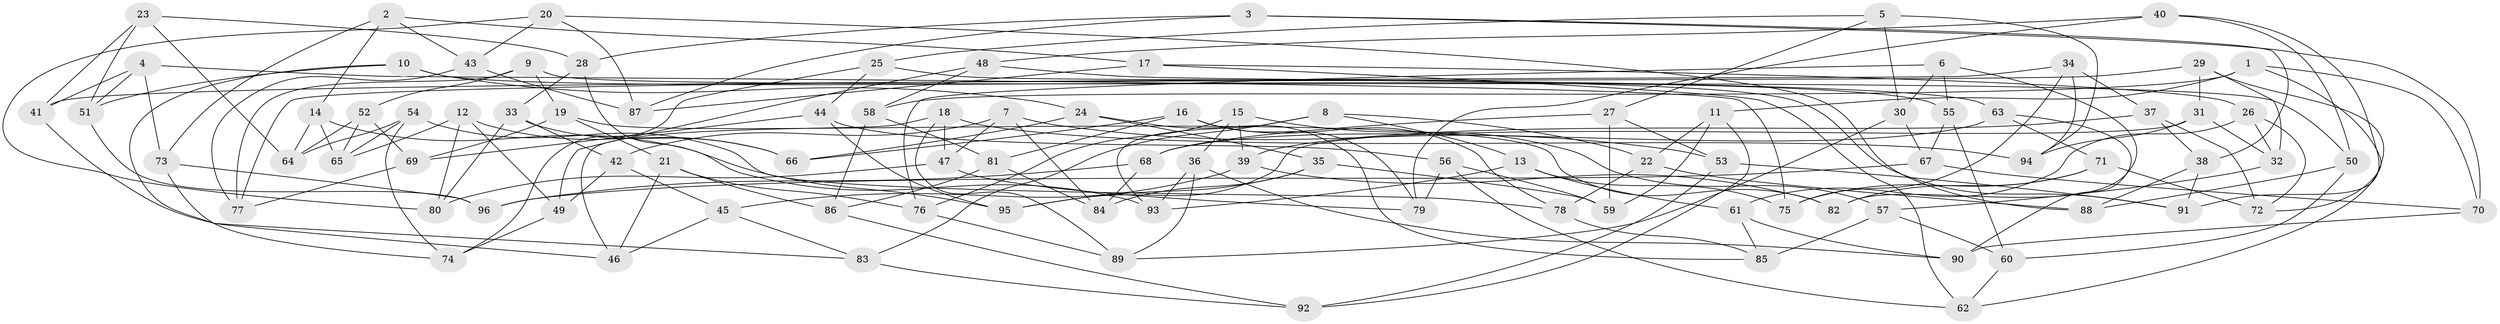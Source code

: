 // Generated by graph-tools (version 1.1) at 2025/38/03/09/25 02:38:10]
// undirected, 96 vertices, 192 edges
graph export_dot {
graph [start="1"]
  node [color=gray90,style=filled];
  1;
  2;
  3;
  4;
  5;
  6;
  7;
  8;
  9;
  10;
  11;
  12;
  13;
  14;
  15;
  16;
  17;
  18;
  19;
  20;
  21;
  22;
  23;
  24;
  25;
  26;
  27;
  28;
  29;
  30;
  31;
  32;
  33;
  34;
  35;
  36;
  37;
  38;
  39;
  40;
  41;
  42;
  43;
  44;
  45;
  46;
  47;
  48;
  49;
  50;
  51;
  52;
  53;
  54;
  55;
  56;
  57;
  58;
  59;
  60;
  61;
  62;
  63;
  64;
  65;
  66;
  67;
  68;
  69;
  70;
  71;
  72;
  73;
  74;
  75;
  76;
  77;
  78;
  79;
  80;
  81;
  82;
  83;
  84;
  85;
  86;
  87;
  88;
  89;
  90;
  91;
  92;
  93;
  94;
  95;
  96;
  1 -- 70;
  1 -- 11;
  1 -- 58;
  1 -- 72;
  2 -- 14;
  2 -- 43;
  2 -- 73;
  2 -- 17;
  3 -- 28;
  3 -- 38;
  3 -- 87;
  3 -- 70;
  4 -- 75;
  4 -- 41;
  4 -- 51;
  4 -- 73;
  5 -- 27;
  5 -- 94;
  5 -- 30;
  5 -- 25;
  6 -- 30;
  6 -- 76;
  6 -- 82;
  6 -- 55;
  7 -- 42;
  7 -- 84;
  7 -- 47;
  7 -- 53;
  8 -- 22;
  8 -- 13;
  8 -- 93;
  8 -- 83;
  9 -- 19;
  9 -- 50;
  9 -- 77;
  9 -- 52;
  10 -- 46;
  10 -- 55;
  10 -- 51;
  10 -- 24;
  11 -- 59;
  11 -- 92;
  11 -- 22;
  12 -- 49;
  12 -- 80;
  12 -- 66;
  12 -- 65;
  13 -- 75;
  13 -- 61;
  13 -- 93;
  14 -- 64;
  14 -- 93;
  14 -- 65;
  15 -- 39;
  15 -- 76;
  15 -- 57;
  15 -- 36;
  16 -- 81;
  16 -- 78;
  16 -- 79;
  16 -- 66;
  17 -- 62;
  17 -- 87;
  17 -- 26;
  18 -- 46;
  18 -- 89;
  18 -- 94;
  18 -- 47;
  19 -- 82;
  19 -- 21;
  19 -- 69;
  20 -- 88;
  20 -- 80;
  20 -- 87;
  20 -- 43;
  21 -- 86;
  21 -- 46;
  21 -- 76;
  22 -- 78;
  22 -- 88;
  23 -- 51;
  23 -- 41;
  23 -- 28;
  23 -- 64;
  24 -- 35;
  24 -- 66;
  24 -- 85;
  25 -- 91;
  25 -- 74;
  25 -- 44;
  26 -- 61;
  26 -- 72;
  26 -- 32;
  27 -- 59;
  27 -- 53;
  27 -- 68;
  28 -- 33;
  28 -- 95;
  29 -- 41;
  29 -- 32;
  29 -- 62;
  29 -- 31;
  30 -- 67;
  30 -- 89;
  31 -- 95;
  31 -- 94;
  31 -- 32;
  32 -- 57;
  33 -- 80;
  33 -- 66;
  33 -- 42;
  34 -- 37;
  34 -- 75;
  34 -- 77;
  34 -- 94;
  35 -- 95;
  35 -- 84;
  35 -- 59;
  36 -- 93;
  36 -- 89;
  36 -- 90;
  37 -- 72;
  37 -- 38;
  37 -- 39;
  38 -- 88;
  38 -- 91;
  39 -- 45;
  39 -- 82;
  40 -- 79;
  40 -- 50;
  40 -- 48;
  40 -- 91;
  41 -- 83;
  42 -- 45;
  42 -- 49;
  43 -- 77;
  43 -- 87;
  44 -- 95;
  44 -- 56;
  44 -- 69;
  45 -- 46;
  45 -- 83;
  47 -- 80;
  47 -- 79;
  48 -- 58;
  48 -- 63;
  48 -- 49;
  49 -- 74;
  50 -- 88;
  50 -- 60;
  51 -- 96;
  52 -- 69;
  52 -- 64;
  52 -- 65;
  53 -- 91;
  53 -- 92;
  54 -- 74;
  54 -- 64;
  54 -- 65;
  54 -- 78;
  55 -- 60;
  55 -- 67;
  56 -- 59;
  56 -- 62;
  56 -- 79;
  57 -- 85;
  57 -- 60;
  58 -- 81;
  58 -- 86;
  60 -- 62;
  61 -- 90;
  61 -- 85;
  63 -- 68;
  63 -- 71;
  63 -- 90;
  67 -- 70;
  67 -- 96;
  68 -- 96;
  68 -- 84;
  69 -- 77;
  70 -- 90;
  71 -- 82;
  71 -- 72;
  71 -- 75;
  73 -- 96;
  73 -- 74;
  76 -- 89;
  78 -- 85;
  81 -- 84;
  81 -- 86;
  83 -- 92;
  86 -- 92;
}
